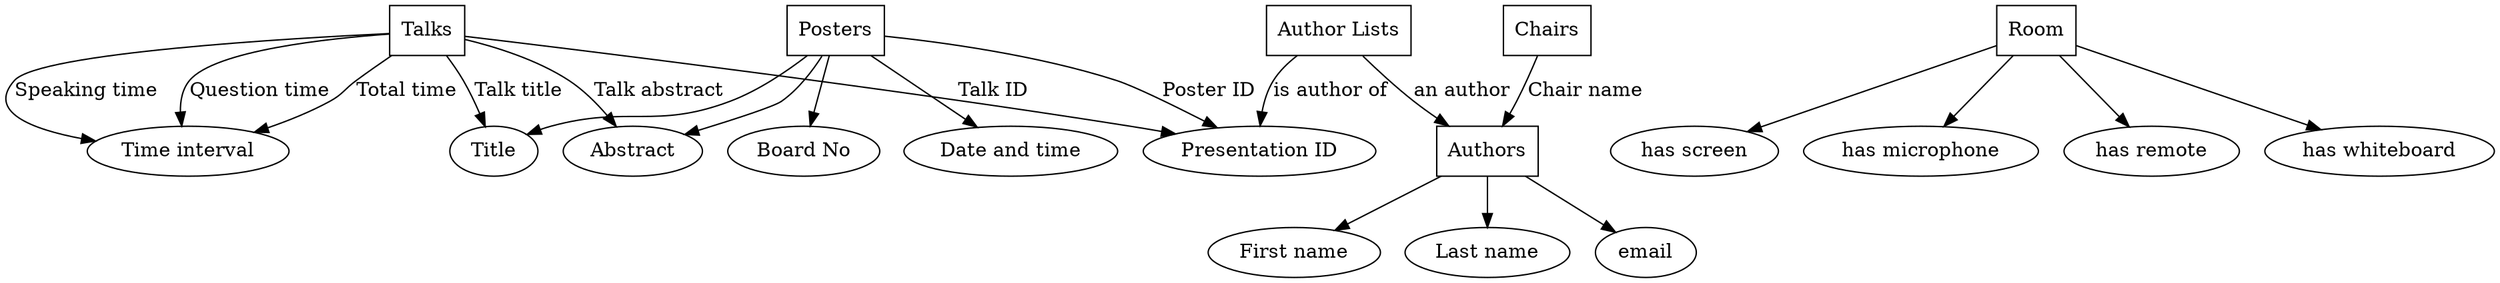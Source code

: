 digraph G {
"Talks" [shape="box"]
"Authors" [shape="box"]
"Posters" [shape="box"]
"Room" [shape="box"]
"Chairs" [shape="box"]
"Author Lists" [shape="box"]
"Talks" -> "Presentation ID" [label="Talk ID"]
"Talks" -> "Time interval" [label="Speaking time"]
"Talks" -> "Time interval" [label="Question time"]
"Talks" -> "Time interval" [label="Total time"]
"Talks" -> "Title" [label="Talk title"]
"Talks" -> "Abstract" [label="Talk abstract"]
"Author Lists" -> "Authors" [label="an author"]
"Authors" -> "First name"
"Authors" -> "Last name"
"Authors" -> "email"
"Author Lists" -> "Presentation ID" [label="is author of"]
"Chairs" -> "Authors" [label="Chair name"]
"Posters" -> "Presentation ID" [label="Poster ID"]
"Posters" -> "Board No"
"Posters" -> "Date and time"
"Posters" -> "Title"
"Posters" -> "Abstract"
"Room" -> "has screen"
"Room" -> "has microphone"
"Room" -> "has remote"
"Room" -> "has whiteboard"
}
